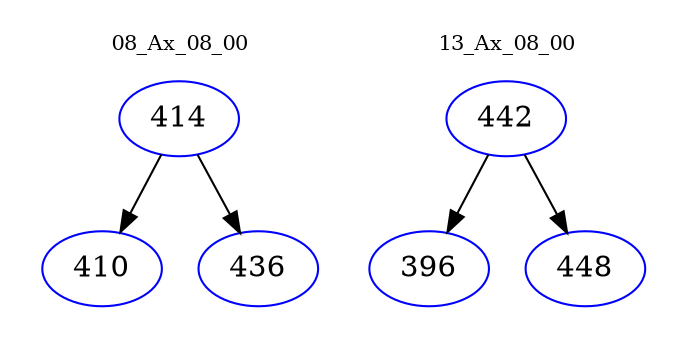 digraph{
subgraph cluster_0 {
color = white
label = "08_Ax_08_00";
fontsize=10;
T0_414 [label="414", color="blue"]
T0_414 -> T0_410 [color="black"]
T0_410 [label="410", color="blue"]
T0_414 -> T0_436 [color="black"]
T0_436 [label="436", color="blue"]
}
subgraph cluster_1 {
color = white
label = "13_Ax_08_00";
fontsize=10;
T1_442 [label="442", color="blue"]
T1_442 -> T1_396 [color="black"]
T1_396 [label="396", color="blue"]
T1_442 -> T1_448 [color="black"]
T1_448 [label="448", color="blue"]
}
}
